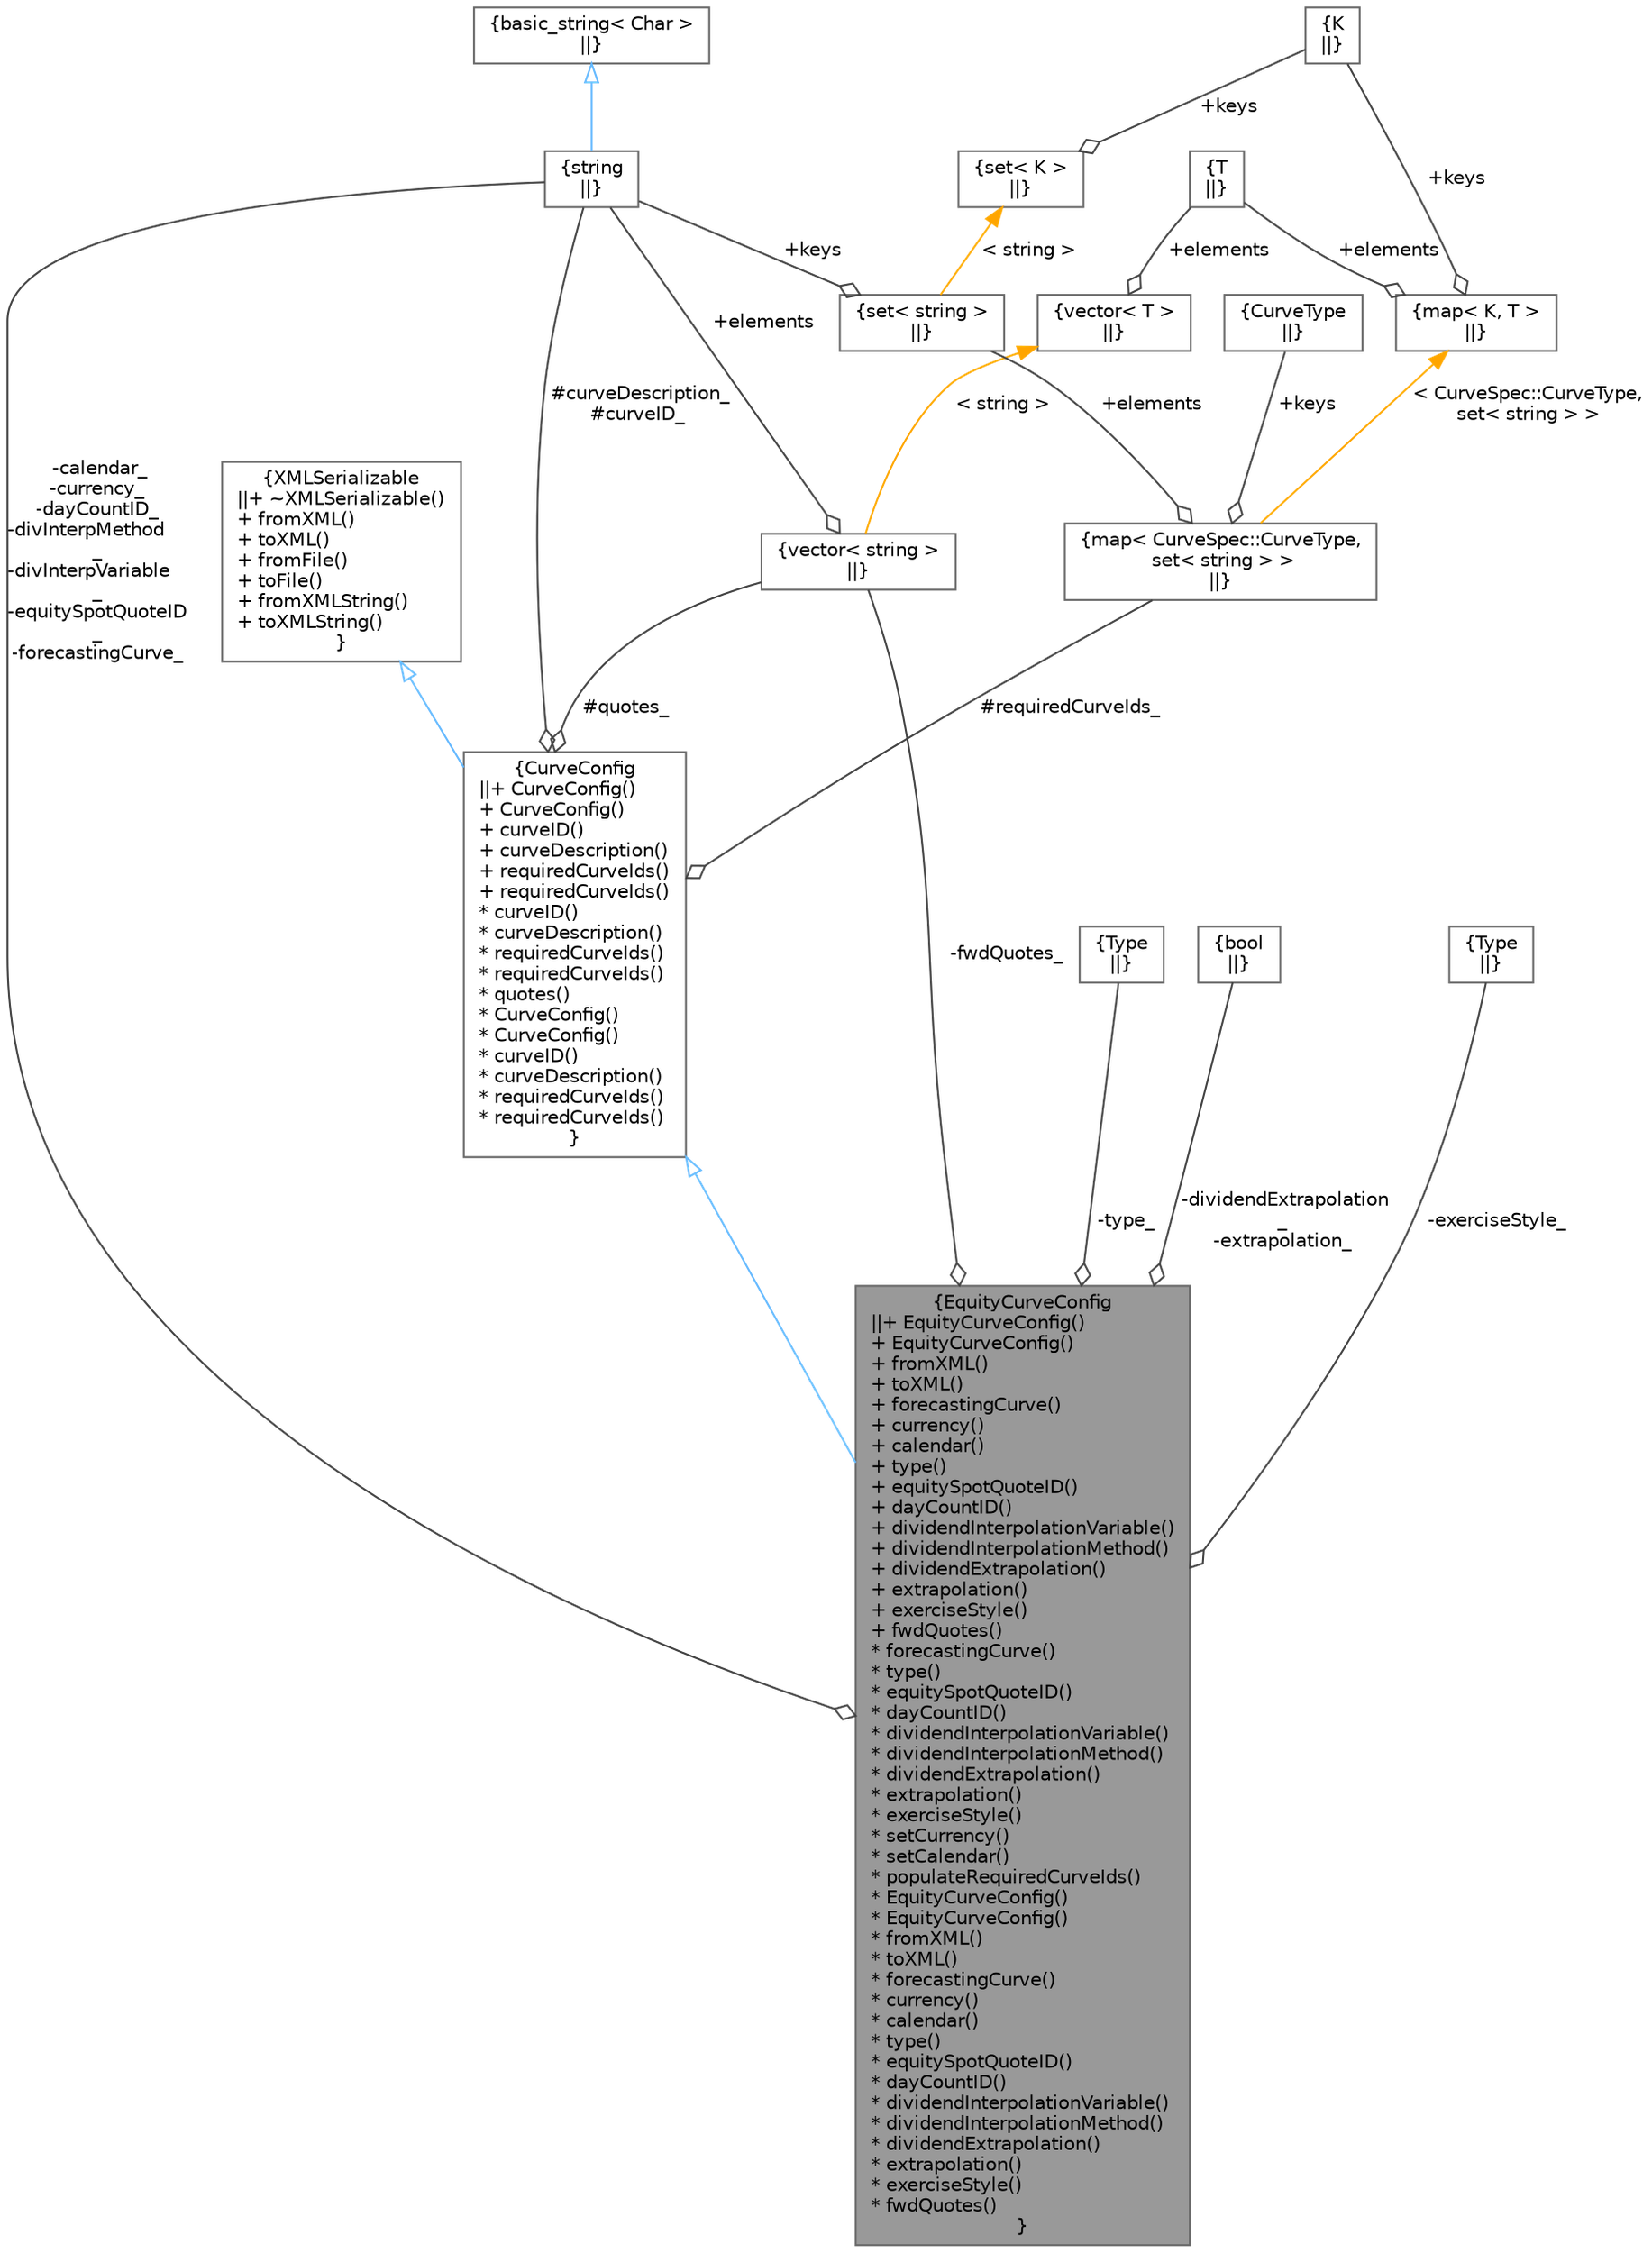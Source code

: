 digraph "EquityCurveConfig"
{
 // INTERACTIVE_SVG=YES
 // LATEX_PDF_SIZE
  bgcolor="transparent";
  edge [fontname=Helvetica,fontsize=10,labelfontname=Helvetica,labelfontsize=10];
  node [fontname=Helvetica,fontsize=10,shape=box,height=0.2,width=0.4];
  Node1 [label="{EquityCurveConfig\n||+ EquityCurveConfig()\l+ EquityCurveConfig()\l+ fromXML()\l+ toXML()\l+ forecastingCurve()\l+ currency()\l+ calendar()\l+ type()\l+ equitySpotQuoteID()\l+ dayCountID()\l+ dividendInterpolationVariable()\l+ dividendInterpolationMethod()\l+ dividendExtrapolation()\l+ extrapolation()\l+ exerciseStyle()\l+ fwdQuotes()\l* forecastingCurve()\l* type()\l* equitySpotQuoteID()\l* dayCountID()\l* dividendInterpolationVariable()\l* dividendInterpolationMethod()\l* dividendExtrapolation()\l* extrapolation()\l* exerciseStyle()\l* setCurrency()\l* setCalendar()\l* populateRequiredCurveIds()\l* EquityCurveConfig()\l* EquityCurveConfig()\l* fromXML()\l* toXML()\l* forecastingCurve()\l* currency()\l* calendar()\l* type()\l* equitySpotQuoteID()\l* dayCountID()\l* dividendInterpolationVariable()\l* dividendInterpolationMethod()\l* dividendExtrapolation()\l* extrapolation()\l* exerciseStyle()\l* fwdQuotes()\l}",height=0.2,width=0.4,color="gray40", fillcolor="grey60", style="filled", fontcolor="black",tooltip="Equity curve configuration."];
  Node2 -> Node1 [dir="back",color="steelblue1",style="solid",arrowtail="onormal"];
  Node2 [label="{CurveConfig\n||+ CurveConfig()\l+ CurveConfig()\l+ curveID()\l+ curveDescription()\l+ requiredCurveIds()\l+ requiredCurveIds()\l* curveID()\l* curveDescription()\l* requiredCurveIds()\l* requiredCurveIds()\l* quotes()\l* CurveConfig()\l* CurveConfig()\l* curveID()\l* curveDescription()\l* requiredCurveIds()\l* requiredCurveIds()\l}",height=0.2,width=0.4,color="gray40", fillcolor="white", style="filled",URL="$classore_1_1data_1_1_curve_config.html",tooltip="Base curve configuration."];
  Node3 -> Node2 [dir="back",color="steelblue1",style="solid",arrowtail="onormal"];
  Node3 [label="{XMLSerializable\n||+ ~XMLSerializable()\l+ fromXML()\l+ toXML()\l+ fromFile()\l+ toFile()\l+ fromXMLString()\l+ toXMLString()\l}",height=0.2,width=0.4,color="gray40", fillcolor="white", style="filled",URL="$classore_1_1data_1_1_x_m_l_serializable.html",tooltip="Base class for all serializable classes."];
  Node4 -> Node2 [color="grey25",style="solid",label=" #curveDescription_\n#curveID_" ,arrowhead="odiamond"];
  Node4 [label="{string\n||}",height=0.2,width=0.4,color="gray40", fillcolor="white", style="filled",tooltip=" "];
  Node5 -> Node4 [dir="back",color="steelblue1",style="solid",arrowtail="onormal"];
  Node5 [label="{basic_string\< Char \>\n||}",height=0.2,width=0.4,color="gray40", fillcolor="white", style="filled",tooltip=" "];
  Node6 -> Node2 [color="grey25",style="solid",label=" #quotes_" ,arrowhead="odiamond"];
  Node6 [label="{vector\< string \>\n||}",height=0.2,width=0.4,color="gray40", fillcolor="white", style="filled",tooltip=" "];
  Node4 -> Node6 [color="grey25",style="solid",label=" +elements" ,arrowhead="odiamond"];
  Node7 -> Node6 [dir="back",color="orange",style="solid",label=" \< string \>" ];
  Node7 [label="{vector\< T \>\n||}",height=0.2,width=0.4,color="gray40", fillcolor="white", style="filled",tooltip=" "];
  Node8 -> Node7 [color="grey25",style="solid",label=" +elements" ,arrowhead="odiamond"];
  Node8 [label="{T\n||}",height=0.2,width=0.4,color="gray40", fillcolor="white", style="filled",tooltip=" "];
  Node9 -> Node2 [color="grey25",style="solid",label=" #requiredCurveIds_" ,arrowhead="odiamond"];
  Node9 [label="{map\< CurveSpec::CurveType,\l set\< string \> \>\n||}",height=0.2,width=0.4,color="gray40", fillcolor="white", style="filled",tooltip=" "];
  Node10 -> Node9 [color="grey25",style="solid",label=" +keys" ,arrowhead="odiamond"];
  Node10 [label="{CurveType\n||}",height=0.2,width=0.4,color="gray40", fillcolor="white", style="filled",tooltip=" "];
  Node11 -> Node9 [color="grey25",style="solid",label=" +elements" ,arrowhead="odiamond"];
  Node11 [label="{set\< string \>\n||}",height=0.2,width=0.4,color="gray40", fillcolor="white", style="filled",tooltip=" "];
  Node4 -> Node11 [color="grey25",style="solid",label=" +keys" ,arrowhead="odiamond"];
  Node12 -> Node11 [dir="back",color="orange",style="solid",label=" \< string \>" ];
  Node12 [label="{set\< K \>\n||}",height=0.2,width=0.4,color="gray40", fillcolor="white", style="filled",tooltip=" "];
  Node13 -> Node12 [color="grey25",style="solid",label=" +keys" ,arrowhead="odiamond"];
  Node13 [label="{K\n||}",height=0.2,width=0.4,color="gray40", fillcolor="white", style="filled",tooltip=" "];
  Node14 -> Node9 [dir="back",color="orange",style="solid",label=" \< CurveSpec::CurveType,\l set\< string \> \>" ];
  Node14 [label="{map\< K, T \>\n||}",height=0.2,width=0.4,color="gray40", fillcolor="white", style="filled",tooltip=" "];
  Node13 -> Node14 [color="grey25",style="solid",label=" +keys" ,arrowhead="odiamond"];
  Node8 -> Node14 [color="grey25",style="solid",label=" +elements" ,arrowhead="odiamond"];
  Node6 -> Node1 [color="grey25",style="solid",label=" -fwdQuotes_" ,arrowhead="odiamond"];
  Node4 -> Node1 [color="grey25",style="solid",label=" -calendar_\n-currency_\n-dayCountID_\n-divInterpMethod\l_\n-divInterpVariable\l_\n-equitySpotQuoteID\l_\n-forecastingCurve_" ,arrowhead="odiamond"];
  Node15 -> Node1 [color="grey25",style="solid",label=" -type_" ,arrowhead="odiamond"];
  Node15 [label="{Type\n||}",height=0.2,width=0.4,color="gray40", fillcolor="white", style="filled",tooltip=" "];
  Node16 -> Node1 [color="grey25",style="solid",label=" -dividendExtrapolation\l_\n-extrapolation_" ,arrowhead="odiamond"];
  Node16 [label="{bool\n||}",height=0.2,width=0.4,color="gray40", fillcolor="white", style="filled",URL="$classbool.html",tooltip=" "];
  Node17 -> Node1 [color="grey25",style="solid",label=" -exerciseStyle_" ,arrowhead="odiamond"];
  Node17 [label="{Type\n||}",height=0.2,width=0.4,color="gray40", fillcolor="white", style="filled",tooltip=" "];
}
